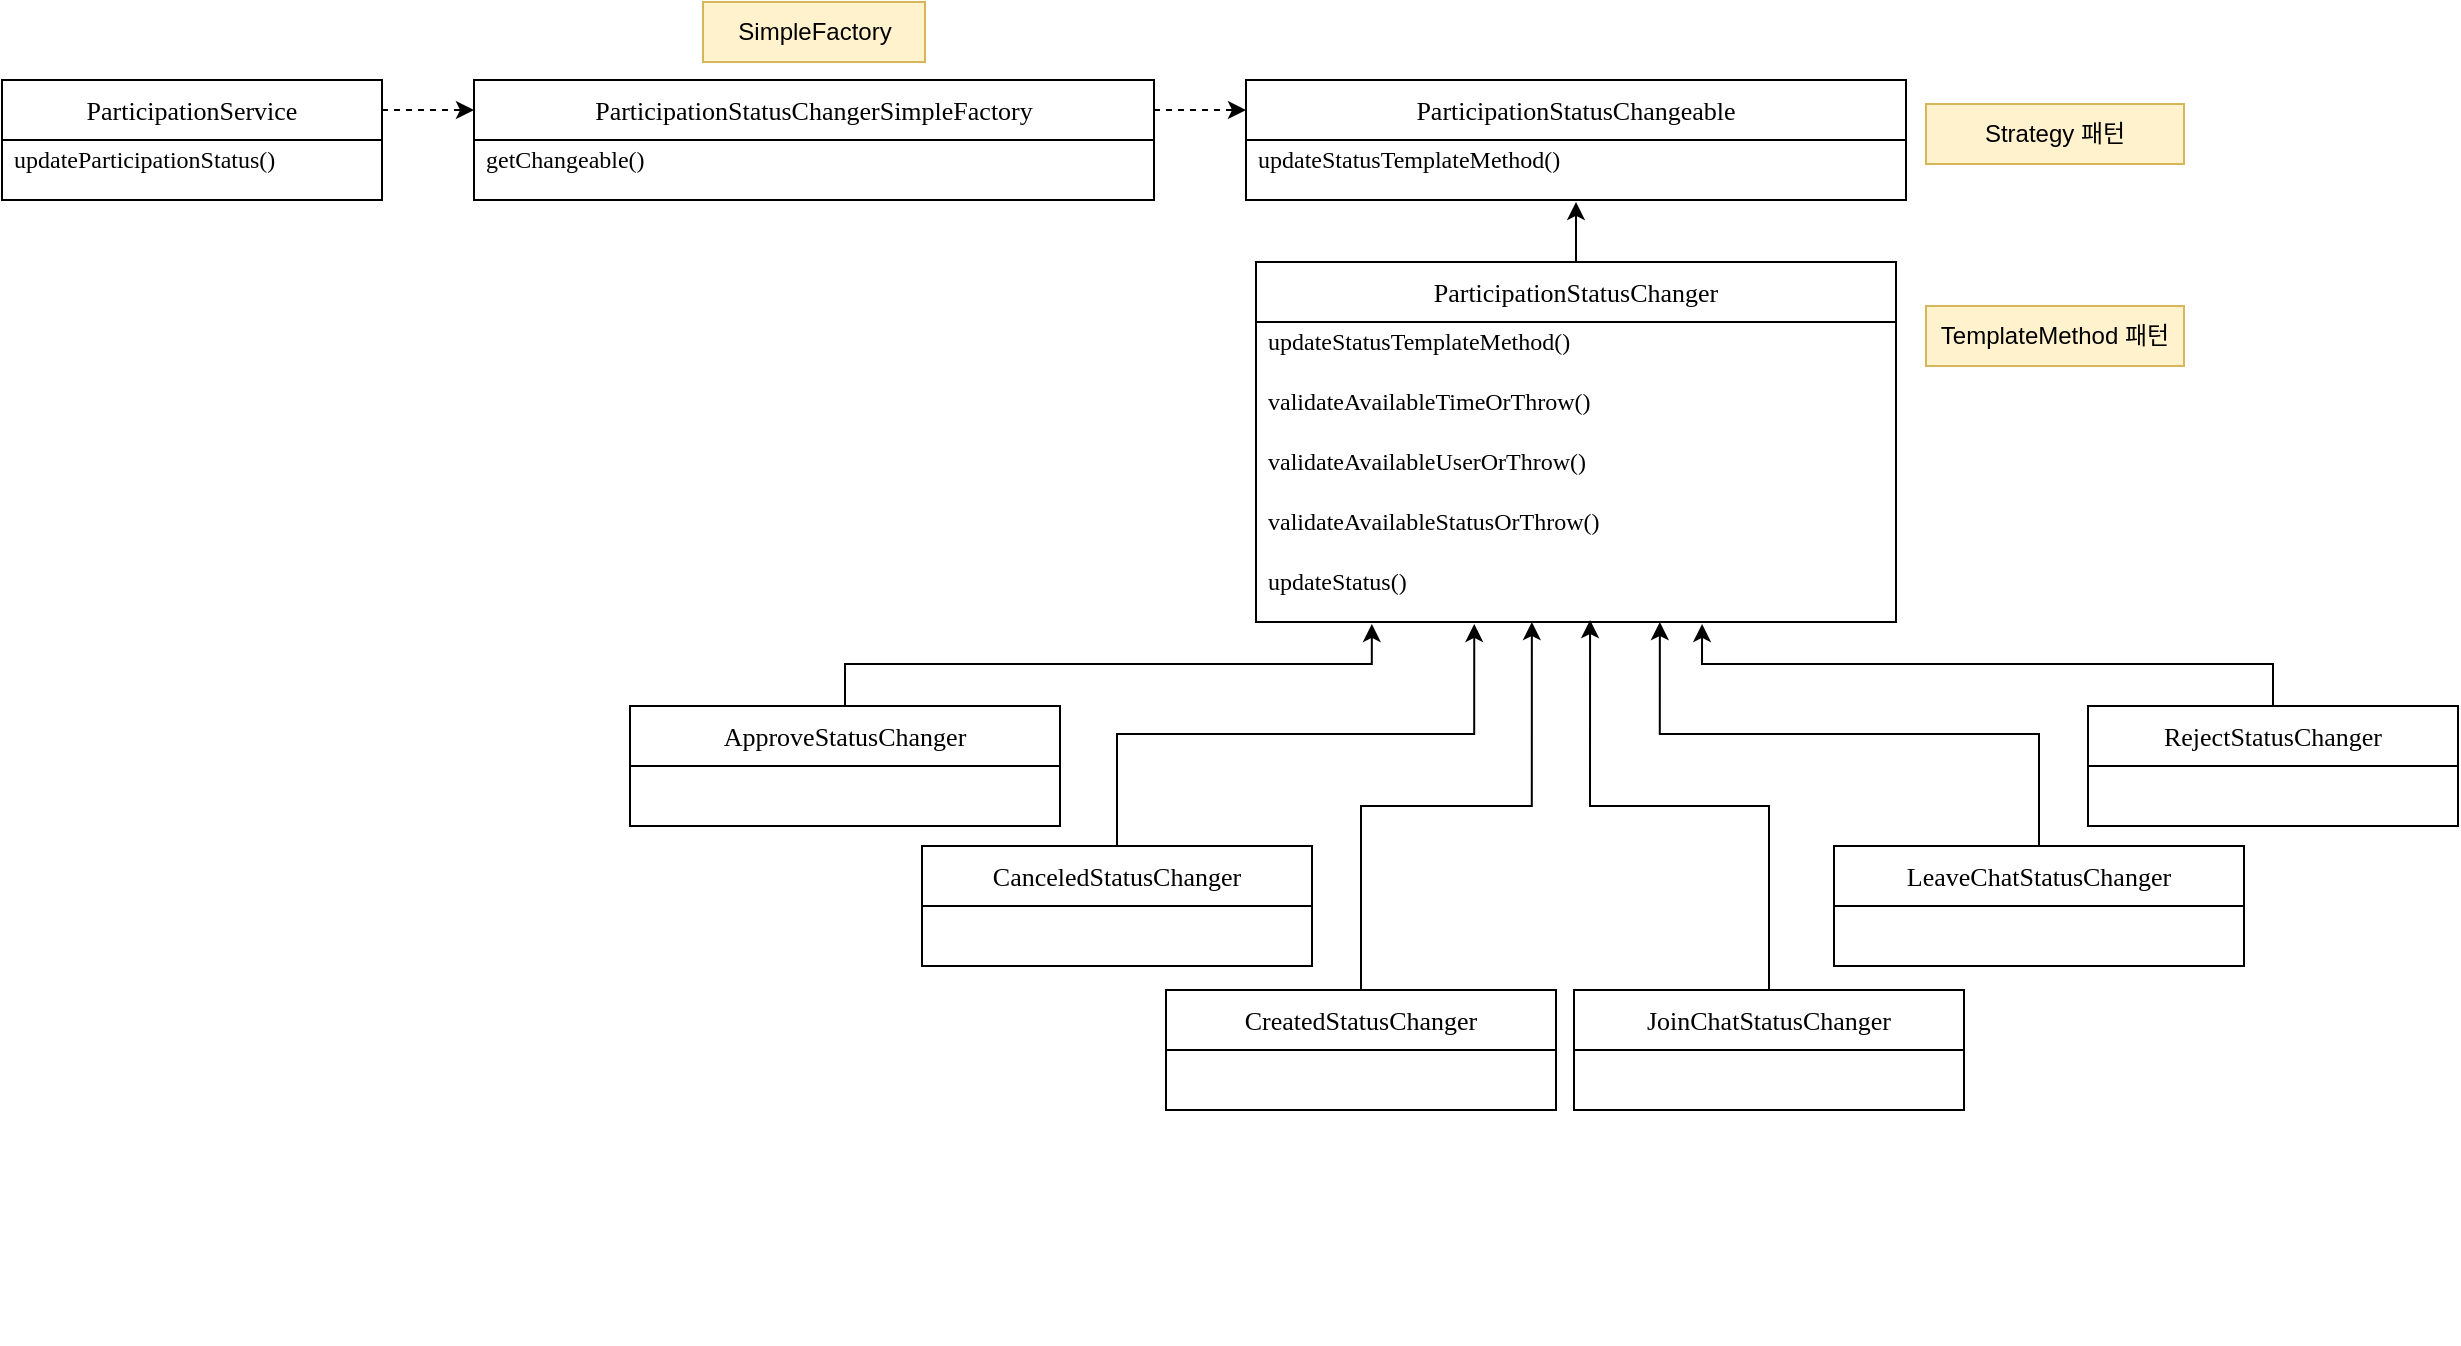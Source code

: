 <mxfile version="24.4.9" type="github">
  <diagram id="C5RBs43oDa-KdzZeNtuy" name="Page-1">
    <mxGraphModel dx="1434" dy="738" grid="0" gridSize="10" guides="1" tooltips="1" connect="1" arrows="1" fold="1" page="0" pageScale="1" pageWidth="827" pageHeight="1169" math="0" shadow="0">
      <root>
        <mxCell id="WIyWlLk6GJQsqaUBKTNV-0" />
        <mxCell id="WIyWlLk6GJQsqaUBKTNV-1" parent="WIyWlLk6GJQsqaUBKTNV-0" />
        <mxCell id="QO2dG3lWZC6XkBK32aTY-35" style="edgeStyle=orthogonalEdgeStyle;rounded=0;orthogonalLoop=1;jettySize=auto;html=1;exitX=1;exitY=0.25;exitDx=0;exitDy=0;entryX=0;entryY=0.25;entryDx=0;entryDy=0;dashed=1;" edge="1" parent="WIyWlLk6GJQsqaUBKTNV-1" source="QO2dG3lWZC6XkBK32aTY-1" target="QO2dG3lWZC6XkBK32aTY-9">
          <mxGeometry relative="1" as="geometry" />
        </mxCell>
        <mxCell id="QO2dG3lWZC6XkBK32aTY-1" value="&lt;div style=&quot;font-size: 13px;&quot;&gt;&lt;div style=&quot;font-size: 13px;&quot;&gt;ParticipationService&lt;/div&gt;&lt;/div&gt;" style="swimlane;fontStyle=0;childLayout=stackLayout;horizontal=1;startSize=30;horizontalStack=0;resizeParent=1;resizeParentMax=0;resizeLast=0;collapsible=1;marginBottom=0;whiteSpace=wrap;html=1;fontColor=default;labelBackgroundColor=none;fontSize=13;fontFamily=Verdana;" vertex="1" parent="WIyWlLk6GJQsqaUBKTNV-1">
          <mxGeometry x="138" y="118" width="190" height="60" as="geometry" />
        </mxCell>
        <mxCell id="QO2dG3lWZC6XkBK32aTY-2" value="updateParticipationStatus()&lt;div style=&quot;padding: 0px; margin: 0px;&quot;&gt;&lt;br style=&quot;padding: 0px; margin: 0px; text-wrap: nowrap;&quot;&gt;&lt;/div&gt;" style="text;strokeColor=none;fillColor=none;align=left;verticalAlign=middle;spacingLeft=4;spacingRight=4;overflow=hidden;points=[[0,0.5],[1,0.5]];portConstraint=eastwest;rotatable=0;whiteSpace=wrap;html=1;fontFamily=Verdana;" vertex="1" parent="QO2dG3lWZC6XkBK32aTY-1">
          <mxGeometry y="30" width="190" height="30" as="geometry" />
        </mxCell>
        <mxCell id="QO2dG3lWZC6XkBK32aTY-36" style="edgeStyle=orthogonalEdgeStyle;rounded=0;orthogonalLoop=1;jettySize=auto;html=1;exitX=1;exitY=0.25;exitDx=0;exitDy=0;entryX=0;entryY=0.25;entryDx=0;entryDy=0;dashed=1;" edge="1" parent="WIyWlLk6GJQsqaUBKTNV-1" source="QO2dG3lWZC6XkBK32aTY-9" target="QO2dG3lWZC6XkBK32aTY-11">
          <mxGeometry relative="1" as="geometry" />
        </mxCell>
        <mxCell id="QO2dG3lWZC6XkBK32aTY-9" value="&lt;div style=&quot;font-size: 13px;&quot;&gt;&lt;div style=&quot;font-size: 13px;&quot;&gt;&lt;div style=&quot;font-size: 13px;&quot;&gt;ParticipationStatusChangerSimpleFactory&lt;/div&gt;&lt;/div&gt;&lt;/div&gt;" style="swimlane;fontStyle=0;childLayout=stackLayout;horizontal=1;startSize=30;horizontalStack=0;resizeParent=1;resizeParentMax=0;resizeLast=0;collapsible=1;marginBottom=0;whiteSpace=wrap;html=1;labelBackgroundColor=none;fontColor=default;fontSize=13;fontFamily=Verdana;" vertex="1" parent="WIyWlLk6GJQsqaUBKTNV-1">
          <mxGeometry x="374" y="118" width="340" height="60" as="geometry" />
        </mxCell>
        <mxCell id="QO2dG3lWZC6XkBK32aTY-10" value="getChangeable()&lt;div style=&quot;padding: 0px; margin: 0px;&quot;&gt;&lt;br style=&quot;padding: 0px; margin: 0px; text-wrap: nowrap;&quot;&gt;&lt;/div&gt;" style="text;strokeColor=none;fillColor=none;align=left;verticalAlign=middle;spacingLeft=4;spacingRight=4;overflow=hidden;points=[[0,0.5],[1,0.5]];portConstraint=eastwest;rotatable=0;whiteSpace=wrap;html=1;fontFamily=Verdana;" vertex="1" parent="QO2dG3lWZC6XkBK32aTY-9">
          <mxGeometry y="30" width="340" height="30" as="geometry" />
        </mxCell>
        <mxCell id="QO2dG3lWZC6XkBK32aTY-11" value="&lt;div style=&quot;font-size: 13px;&quot;&gt;&lt;div style=&quot;font-size: 13px;&quot;&gt;&lt;div style=&quot;font-size: 13px;&quot;&gt;ParticipationStatusChangeable&lt;/div&gt;&lt;/div&gt;&lt;/div&gt;" style="swimlane;fontStyle=0;childLayout=stackLayout;horizontal=1;startSize=30;horizontalStack=0;resizeParent=1;resizeParentMax=0;resizeLast=0;collapsible=1;marginBottom=0;whiteSpace=wrap;html=1;labelBackgroundColor=none;fontColor=default;fontSize=13;fontFamily=Verdana;" vertex="1" parent="WIyWlLk6GJQsqaUBKTNV-1">
          <mxGeometry x="760" y="118" width="330" height="60" as="geometry" />
        </mxCell>
        <mxCell id="QO2dG3lWZC6XkBK32aTY-12" value="updateStatusTemplateMethod()&lt;div style=&quot;padding: 0px; margin: 0px;&quot;&gt;&lt;br style=&quot;padding: 0px; margin: 0px; text-wrap: nowrap;&quot;&gt;&lt;/div&gt;" style="text;strokeColor=none;fillColor=none;align=left;verticalAlign=middle;spacingLeft=4;spacingRight=4;overflow=hidden;points=[[0,0.5],[1,0.5]];portConstraint=eastwest;rotatable=0;whiteSpace=wrap;html=1;fontFamily=Verdana;" vertex="1" parent="QO2dG3lWZC6XkBK32aTY-11">
          <mxGeometry y="30" width="330" height="30" as="geometry" />
        </mxCell>
        <mxCell id="QO2dG3lWZC6XkBK32aTY-13" value="&lt;div style=&quot;font-size: 13px;&quot;&gt;&lt;div style=&quot;font-size: 13px;&quot;&gt;&lt;div style=&quot;font-size: 13px;&quot;&gt;ParticipationStatusChanger&lt;/div&gt;&lt;/div&gt;&lt;/div&gt;" style="swimlane;fontStyle=0;childLayout=stackLayout;horizontal=1;startSize=30;horizontalStack=0;resizeParent=1;resizeParentMax=0;resizeLast=0;collapsible=1;marginBottom=0;whiteSpace=wrap;html=1;labelBackgroundColor=none;fontColor=default;fontSize=13;fontFamily=Verdana;" vertex="1" parent="WIyWlLk6GJQsqaUBKTNV-1">
          <mxGeometry x="765" y="209" width="320" height="180" as="geometry" />
        </mxCell>
        <mxCell id="QO2dG3lWZC6XkBK32aTY-55" value="&lt;div style=&quot;padding: 0px; margin: 0px;&quot;&gt;updateStatusTemplateMethod()&lt;div style=&quot;padding: 0px; margin: 0px;&quot;&gt;&lt;br style=&quot;text-wrap: nowrap; padding: 0px; margin: 0px;&quot;&gt;&lt;/div&gt;&lt;/div&gt;" style="text;strokeColor=none;fillColor=none;align=left;verticalAlign=middle;spacingLeft=4;spacingRight=4;overflow=hidden;points=[[0,0.5],[1,0.5]];portConstraint=eastwest;rotatable=0;whiteSpace=wrap;html=1;fontFamily=Verdana;" vertex="1" parent="QO2dG3lWZC6XkBK32aTY-13">
          <mxGeometry y="30" width="320" height="30" as="geometry" />
        </mxCell>
        <mxCell id="QO2dG3lWZC6XkBK32aTY-14" value="validateAvailableTimeOrThrow()&lt;div style=&quot;padding: 0px; margin: 0px;&quot;&gt;&lt;br style=&quot;padding: 0px; margin: 0px; text-wrap: nowrap;&quot;&gt;&lt;/div&gt;" style="text;strokeColor=none;fillColor=none;align=left;verticalAlign=middle;spacingLeft=4;spacingRight=4;overflow=hidden;points=[[0,0.5],[1,0.5]];portConstraint=eastwest;rotatable=0;whiteSpace=wrap;html=1;fontFamily=Verdana;" vertex="1" parent="QO2dG3lWZC6XkBK32aTY-13">
          <mxGeometry y="60" width="320" height="30" as="geometry" />
        </mxCell>
        <mxCell id="QO2dG3lWZC6XkBK32aTY-16" value="validateAvailableUserOrThrow()&lt;div style=&quot;padding: 0px; margin: 0px;&quot;&gt;&lt;br style=&quot;padding: 0px; margin: 0px; text-wrap: nowrap;&quot;&gt;&lt;/div&gt;" style="text;strokeColor=none;fillColor=none;align=left;verticalAlign=middle;spacingLeft=4;spacingRight=4;overflow=hidden;points=[[0,0.5],[1,0.5]];portConstraint=eastwest;rotatable=0;whiteSpace=wrap;html=1;fontFamily=Verdana;" vertex="1" parent="QO2dG3lWZC6XkBK32aTY-13">
          <mxGeometry y="90" width="320" height="30" as="geometry" />
        </mxCell>
        <mxCell id="QO2dG3lWZC6XkBK32aTY-17" value="validateAvailableStatusOrThrow()&lt;div style=&quot;padding: 0px; margin: 0px;&quot;&gt;&lt;br style=&quot;padding: 0px; margin: 0px; text-wrap: nowrap;&quot;&gt;&lt;/div&gt;" style="text;strokeColor=none;fillColor=none;align=left;verticalAlign=middle;spacingLeft=4;spacingRight=4;overflow=hidden;points=[[0,0.5],[1,0.5]];portConstraint=eastwest;rotatable=0;whiteSpace=wrap;html=1;fontFamily=Verdana;" vertex="1" parent="QO2dG3lWZC6XkBK32aTY-13">
          <mxGeometry y="120" width="320" height="30" as="geometry" />
        </mxCell>
        <mxCell id="QO2dG3lWZC6XkBK32aTY-18" value="updateStatus()&lt;div style=&quot;padding: 0px; margin: 0px;&quot;&gt;&lt;br style=&quot;padding: 0px; margin: 0px; text-wrap: nowrap;&quot;&gt;&lt;/div&gt;" style="text;strokeColor=none;fillColor=none;align=left;verticalAlign=middle;spacingLeft=4;spacingRight=4;overflow=hidden;points=[[0,0.5],[1,0.5]];portConstraint=eastwest;rotatable=0;whiteSpace=wrap;html=1;fontFamily=Verdana;" vertex="1" parent="QO2dG3lWZC6XkBK32aTY-13">
          <mxGeometry y="150" width="320" height="30" as="geometry" />
        </mxCell>
        <mxCell id="QO2dG3lWZC6XkBK32aTY-19" value="&lt;div style=&quot;font-size: 13px;&quot;&gt;&lt;div style=&quot;font-size: 13px;&quot;&gt;&lt;div style=&quot;font-size: 13px;&quot;&gt;ApproveStatusChanger&lt;/div&gt;&lt;/div&gt;&lt;/div&gt;" style="swimlane;fontStyle=0;childLayout=stackLayout;horizontal=1;startSize=30;horizontalStack=0;resizeParent=1;resizeParentMax=0;resizeLast=0;collapsible=1;marginBottom=0;whiteSpace=wrap;html=1;labelBackgroundColor=none;fontColor=default;fontSize=13;fontFamily=Verdana;" vertex="1" parent="WIyWlLk6GJQsqaUBKTNV-1">
          <mxGeometry x="452" y="431" width="215" height="60" as="geometry" />
        </mxCell>
        <mxCell id="QO2dG3lWZC6XkBK32aTY-20" value="&lt;div style=&quot;padding: 0px; margin: 0px;&quot;&gt;&lt;br style=&quot;padding: 0px; margin: 0px; text-wrap: nowrap;&quot;&gt;&lt;/div&gt;" style="text;strokeColor=none;fillColor=none;align=left;verticalAlign=middle;spacingLeft=4;spacingRight=4;overflow=hidden;points=[[0,0.5],[1,0.5]];portConstraint=eastwest;rotatable=0;whiteSpace=wrap;html=1;fontFamily=Verdana;" vertex="1" parent="QO2dG3lWZC6XkBK32aTY-19">
          <mxGeometry y="30" width="215" height="30" as="geometry" />
        </mxCell>
        <mxCell id="QO2dG3lWZC6XkBK32aTY-21" value="&lt;div style=&quot;font-size: 13px;&quot;&gt;&lt;div style=&quot;font-size: 13px;&quot;&gt;&lt;div style=&quot;font-size: 13px;&quot;&gt;CanceledStatusChanger&lt;/div&gt;&lt;/div&gt;&lt;/div&gt;" style="swimlane;fontStyle=0;childLayout=stackLayout;horizontal=1;startSize=30;horizontalStack=0;resizeParent=1;resizeParentMax=0;resizeLast=0;collapsible=1;marginBottom=0;whiteSpace=wrap;html=1;labelBackgroundColor=none;fontColor=default;fontSize=13;fontFamily=Verdana;" vertex="1" parent="WIyWlLk6GJQsqaUBKTNV-1">
          <mxGeometry x="598" y="501" width="195" height="60" as="geometry" />
        </mxCell>
        <mxCell id="QO2dG3lWZC6XkBK32aTY-22" value="&lt;div style=&quot;padding: 0px; margin: 0px;&quot;&gt;&lt;br style=&quot;padding: 0px; margin: 0px; text-wrap: nowrap;&quot;&gt;&lt;/div&gt;" style="text;strokeColor=none;fillColor=none;align=left;verticalAlign=middle;spacingLeft=4;spacingRight=4;overflow=hidden;points=[[0,0.5],[1,0.5]];portConstraint=eastwest;rotatable=0;whiteSpace=wrap;html=1;fontFamily=Verdana;" vertex="1" parent="QO2dG3lWZC6XkBK32aTY-21">
          <mxGeometry y="30" width="195" height="30" as="geometry" />
        </mxCell>
        <mxCell id="QO2dG3lWZC6XkBK32aTY-25" value="&lt;div style=&quot;font-size: 13px;&quot;&gt;&lt;div style=&quot;font-size: 13px;&quot;&gt;&lt;div style=&quot;font-size: 13px;&quot;&gt;JoinChatStatusChanger&lt;/div&gt;&lt;/div&gt;&lt;/div&gt;" style="swimlane;fontStyle=0;childLayout=stackLayout;horizontal=1;startSize=30;horizontalStack=0;resizeParent=1;resizeParentMax=0;resizeLast=0;collapsible=1;marginBottom=0;whiteSpace=wrap;html=1;labelBackgroundColor=none;fontColor=default;fontSize=13;fontFamily=Verdana;" vertex="1" parent="WIyWlLk6GJQsqaUBKTNV-1">
          <mxGeometry x="924" y="573" width="195" height="60" as="geometry" />
        </mxCell>
        <mxCell id="QO2dG3lWZC6XkBK32aTY-27" value="&lt;div style=&quot;font-size: 13px;&quot;&gt;&lt;div style=&quot;font-size: 13px;&quot;&gt;&lt;div style=&quot;font-size: 13px;&quot;&gt;LeaveChatStatusChanger&lt;/div&gt;&lt;/div&gt;&lt;/div&gt;" style="swimlane;fontStyle=0;childLayout=stackLayout;horizontal=1;startSize=30;horizontalStack=0;resizeParent=1;resizeParentMax=0;resizeLast=0;collapsible=1;marginBottom=0;whiteSpace=wrap;html=1;labelBackgroundColor=none;fontColor=default;fontSize=13;fontFamily=Verdana;" vertex="1" parent="WIyWlLk6GJQsqaUBKTNV-1">
          <mxGeometry x="1054" y="501" width="205" height="60" as="geometry" />
        </mxCell>
        <mxCell id="QO2dG3lWZC6XkBK32aTY-28" value="&lt;div style=&quot;padding: 0px; margin: 0px;&quot;&gt;&lt;br style=&quot;padding: 0px; margin: 0px; text-wrap: nowrap;&quot;&gt;&lt;/div&gt;" style="text;strokeColor=none;fillColor=none;align=left;verticalAlign=middle;spacingLeft=4;spacingRight=4;overflow=hidden;points=[[0,0.5],[1,0.5]];portConstraint=eastwest;rotatable=0;whiteSpace=wrap;html=1;fontFamily=Verdana;" vertex="1" parent="QO2dG3lWZC6XkBK32aTY-27">
          <mxGeometry y="30" width="205" height="30" as="geometry" />
        </mxCell>
        <mxCell id="QO2dG3lWZC6XkBK32aTY-29" value="&lt;div style=&quot;font-size: 13px;&quot;&gt;&lt;div style=&quot;font-size: 13px;&quot;&gt;&lt;div style=&quot;font-size: 13px;&quot;&gt;RejectStatusChanger&lt;/div&gt;&lt;/div&gt;&lt;/div&gt;" style="swimlane;fontStyle=0;childLayout=stackLayout;horizontal=1;startSize=30;horizontalStack=0;resizeParent=1;resizeParentMax=0;resizeLast=0;collapsible=1;marginBottom=0;whiteSpace=wrap;html=1;labelBackgroundColor=none;fontColor=default;fontSize=13;fontFamily=Verdana;" vertex="1" parent="WIyWlLk6GJQsqaUBKTNV-1">
          <mxGeometry x="1181" y="431" width="185" height="60" as="geometry" />
        </mxCell>
        <mxCell id="QO2dG3lWZC6XkBK32aTY-30" value="&lt;div style=&quot;padding: 0px; margin: 0px;&quot;&gt;&lt;br style=&quot;padding: 0px; margin: 0px; text-wrap: nowrap;&quot;&gt;&lt;/div&gt;" style="text;strokeColor=none;fillColor=none;align=left;verticalAlign=middle;spacingLeft=4;spacingRight=4;overflow=hidden;points=[[0,0.5],[1,0.5]];portConstraint=eastwest;rotatable=0;whiteSpace=wrap;html=1;fontFamily=Verdana;" vertex="1" parent="QO2dG3lWZC6XkBK32aTY-29">
          <mxGeometry y="30" width="185" height="30" as="geometry" />
        </mxCell>
        <mxCell id="QO2dG3lWZC6XkBK32aTY-38" style="edgeStyle=orthogonalEdgeStyle;rounded=0;orthogonalLoop=1;jettySize=auto;html=1;exitX=0.5;exitY=0;exitDx=0;exitDy=0;entryX=0.5;entryY=1.033;entryDx=0;entryDy=0;entryPerimeter=0;" edge="1" parent="WIyWlLk6GJQsqaUBKTNV-1" source="QO2dG3lWZC6XkBK32aTY-13" target="QO2dG3lWZC6XkBK32aTY-12">
          <mxGeometry relative="1" as="geometry" />
        </mxCell>
        <mxCell id="QO2dG3lWZC6XkBK32aTY-43" style="edgeStyle=orthogonalEdgeStyle;rounded=0;orthogonalLoop=1;jettySize=auto;html=1;entryX=0.631;entryY=1;entryDx=0;entryDy=0;entryPerimeter=0;" edge="1" parent="WIyWlLk6GJQsqaUBKTNV-1" source="QO2dG3lWZC6XkBK32aTY-27" target="QO2dG3lWZC6XkBK32aTY-18">
          <mxGeometry relative="1" as="geometry" />
        </mxCell>
        <mxCell id="QO2dG3lWZC6XkBK32aTY-44" style="edgeStyle=orthogonalEdgeStyle;rounded=0;orthogonalLoop=1;jettySize=auto;html=1;exitX=0.5;exitY=0;exitDx=0;exitDy=0;entryX=0.697;entryY=1.033;entryDx=0;entryDy=0;entryPerimeter=0;" edge="1" parent="WIyWlLk6GJQsqaUBKTNV-1" source="QO2dG3lWZC6XkBK32aTY-29" target="QO2dG3lWZC6XkBK32aTY-18">
          <mxGeometry relative="1" as="geometry" />
        </mxCell>
        <mxCell id="QO2dG3lWZC6XkBK32aTY-23" value="&lt;div style=&quot;font-size: 13px;&quot;&gt;&lt;div style=&quot;font-size: 13px;&quot;&gt;&lt;div style=&quot;font-size: 13px;&quot;&gt;CreatedStatusChanger&lt;/div&gt;&lt;/div&gt;&lt;/div&gt;" style="swimlane;fontStyle=0;childLayout=stackLayout;horizontal=1;startSize=30;horizontalStack=0;resizeParent=1;resizeParentMax=0;resizeLast=0;collapsible=1;marginBottom=0;whiteSpace=wrap;html=1;labelBackgroundColor=none;fontColor=default;fontSize=13;fontFamily=Verdana;" vertex="1" parent="WIyWlLk6GJQsqaUBKTNV-1">
          <mxGeometry x="720" y="573" width="195" height="60" as="geometry" />
        </mxCell>
        <mxCell id="QO2dG3lWZC6XkBK32aTY-24" value="&lt;div style=&quot;padding: 0px; margin: 0px;&quot;&gt;&lt;br style=&quot;padding: 0px; margin: 0px; text-wrap: nowrap;&quot;&gt;&lt;/div&gt;" style="text;strokeColor=none;fillColor=none;align=left;verticalAlign=middle;spacingLeft=4;spacingRight=4;overflow=hidden;points=[[0,0.5],[1,0.5]];portConstraint=eastwest;rotatable=0;whiteSpace=wrap;html=1;fontFamily=Verdana;" vertex="1" parent="QO2dG3lWZC6XkBK32aTY-23">
          <mxGeometry y="30" width="195" height="30" as="geometry" />
        </mxCell>
        <mxCell id="QO2dG3lWZC6XkBK32aTY-26" value="&lt;div style=&quot;padding: 0px; margin: 0px;&quot;&gt;&lt;br style=&quot;padding: 0px; margin: 0px; text-wrap: nowrap;&quot;&gt;&lt;/div&gt;" style="text;strokeColor=none;fillColor=none;align=left;verticalAlign=middle;spacingLeft=4;spacingRight=4;overflow=hidden;points=[[0,0.5],[1,0.5]];portConstraint=eastwest;rotatable=0;whiteSpace=wrap;html=1;fontFamily=Verdana;" vertex="1" parent="WIyWlLk6GJQsqaUBKTNV-1">
          <mxGeometry x="750" y="720" width="250" height="30" as="geometry" />
        </mxCell>
        <mxCell id="QO2dG3lWZC6XkBK32aTY-50" style="edgeStyle=orthogonalEdgeStyle;rounded=0;orthogonalLoop=1;jettySize=auto;html=1;entryX=0.431;entryY=1;entryDx=0;entryDy=0;entryPerimeter=0;" edge="1" parent="WIyWlLk6GJQsqaUBKTNV-1" source="QO2dG3lWZC6XkBK32aTY-23" target="QO2dG3lWZC6XkBK32aTY-18">
          <mxGeometry relative="1" as="geometry" />
        </mxCell>
        <mxCell id="QO2dG3lWZC6XkBK32aTY-52" style="edgeStyle=orthogonalEdgeStyle;rounded=0;orthogonalLoop=1;jettySize=auto;html=1;entryX=0.522;entryY=0.967;entryDx=0;entryDy=0;entryPerimeter=0;" edge="1" parent="WIyWlLk6GJQsqaUBKTNV-1" source="QO2dG3lWZC6XkBK32aTY-25" target="QO2dG3lWZC6XkBK32aTY-18">
          <mxGeometry relative="1" as="geometry" />
        </mxCell>
        <mxCell id="QO2dG3lWZC6XkBK32aTY-53" style="edgeStyle=orthogonalEdgeStyle;rounded=0;orthogonalLoop=1;jettySize=auto;html=1;exitX=0.5;exitY=0;exitDx=0;exitDy=0;entryX=0.341;entryY=1.033;entryDx=0;entryDy=0;entryPerimeter=0;" edge="1" parent="WIyWlLk6GJQsqaUBKTNV-1" source="QO2dG3lWZC6XkBK32aTY-21" target="QO2dG3lWZC6XkBK32aTY-18">
          <mxGeometry relative="1" as="geometry" />
        </mxCell>
        <mxCell id="QO2dG3lWZC6XkBK32aTY-54" style="edgeStyle=orthogonalEdgeStyle;rounded=0;orthogonalLoop=1;jettySize=auto;html=1;exitX=0.5;exitY=0;exitDx=0;exitDy=0;entryX=0.181;entryY=1.033;entryDx=0;entryDy=0;entryPerimeter=0;" edge="1" parent="WIyWlLk6GJQsqaUBKTNV-1" source="QO2dG3lWZC6XkBK32aTY-19" target="QO2dG3lWZC6XkBK32aTY-18">
          <mxGeometry relative="1" as="geometry" />
        </mxCell>
        <mxCell id="QO2dG3lWZC6XkBK32aTY-56" value="SimpleFactory" style="text;html=1;align=center;verticalAlign=middle;whiteSpace=wrap;rounded=0;fillColor=#fff2cc;strokeColor=#d6b656;" vertex="1" parent="WIyWlLk6GJQsqaUBKTNV-1">
          <mxGeometry x="488.5" y="79" width="111" height="30" as="geometry" />
        </mxCell>
        <mxCell id="QO2dG3lWZC6XkBK32aTY-57" value="Strategy 패턴" style="text;html=1;align=center;verticalAlign=middle;whiteSpace=wrap;rounded=0;fillColor=#fff2cc;strokeColor=#d6b656;" vertex="1" parent="WIyWlLk6GJQsqaUBKTNV-1">
          <mxGeometry x="1100" y="130" width="129" height="30" as="geometry" />
        </mxCell>
        <mxCell id="QO2dG3lWZC6XkBK32aTY-58" value="TemplateMethod 패턴" style="text;html=1;align=center;verticalAlign=middle;whiteSpace=wrap;rounded=0;fillColor=#fff2cc;strokeColor=#d6b656;" vertex="1" parent="WIyWlLk6GJQsqaUBKTNV-1">
          <mxGeometry x="1100" y="231" width="129" height="30" as="geometry" />
        </mxCell>
      </root>
    </mxGraphModel>
  </diagram>
</mxfile>
